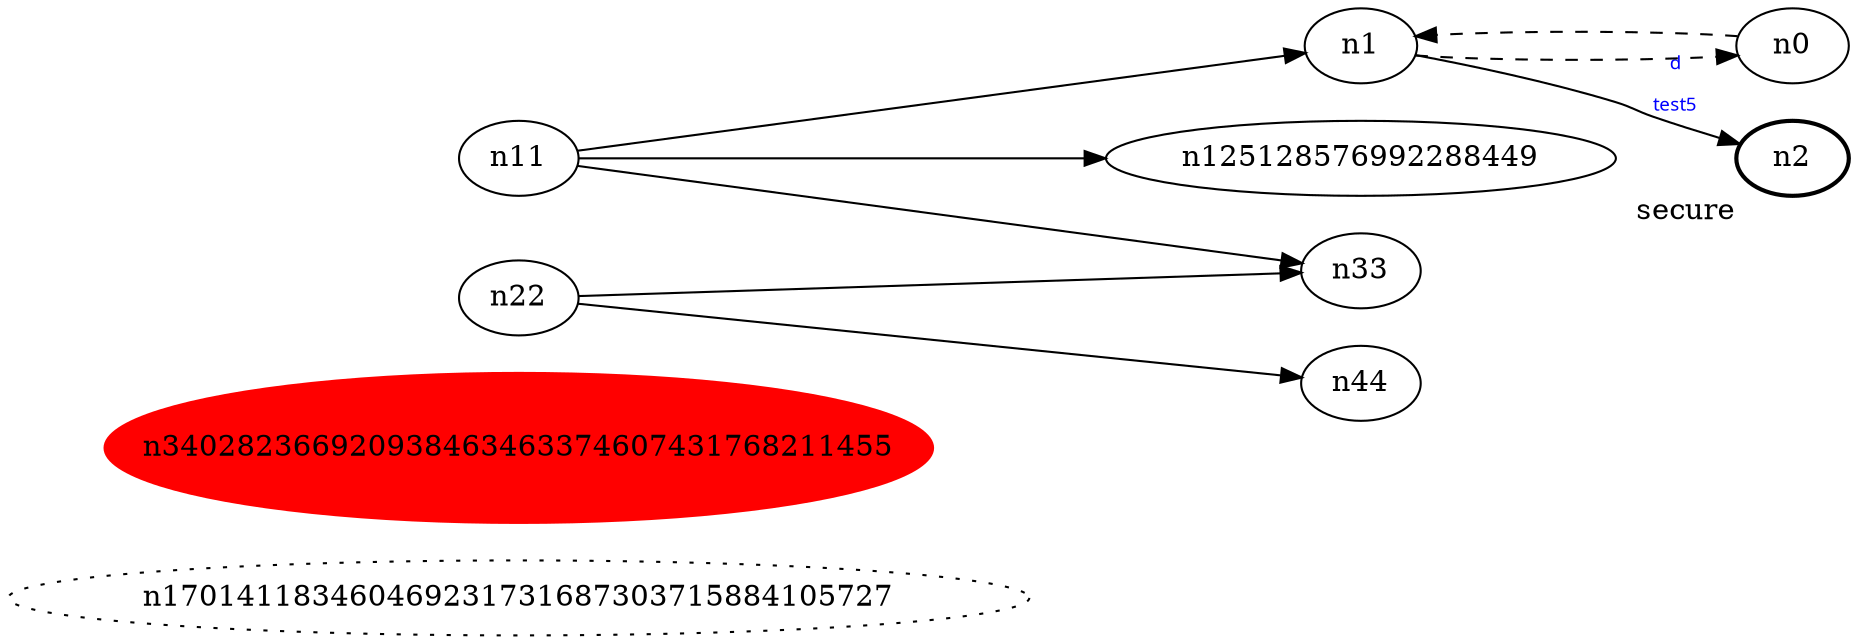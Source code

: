 digraph test5 {
	rankdir=LR;
	fontcolor=blue; /* c0; c1; c0 -- c1 */
	n170141183460469231731687303715884105727 [style=dotted, fillcolor="#123456"]; // c2; c3; c2 -- c3
	n340282366920938463463374607431768211455 [height=1, width=1, color=red, style=filled];
	n2 [style=bold, xlabel="secure"];
	n0 -> n1 -> n0[style=dashed];
	n1 -> n2 [fontname="comic sans", label="d\n\l\G", fontcolor=blue, fontsize=9];
	n11 -> n125128576992288449;
	n11 -> n33;
	n11 -> n1;
	n22 -> n33;
	n22 -> n44;
}
